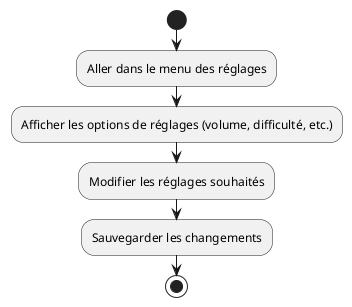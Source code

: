 @startuml
start
:Aller dans le menu des réglages;
:Afficher les options de réglages (volume, difficulté, etc.);
:Modifier les réglages souhaités;
:Sauvegarder les changements;
stop
@enduml
